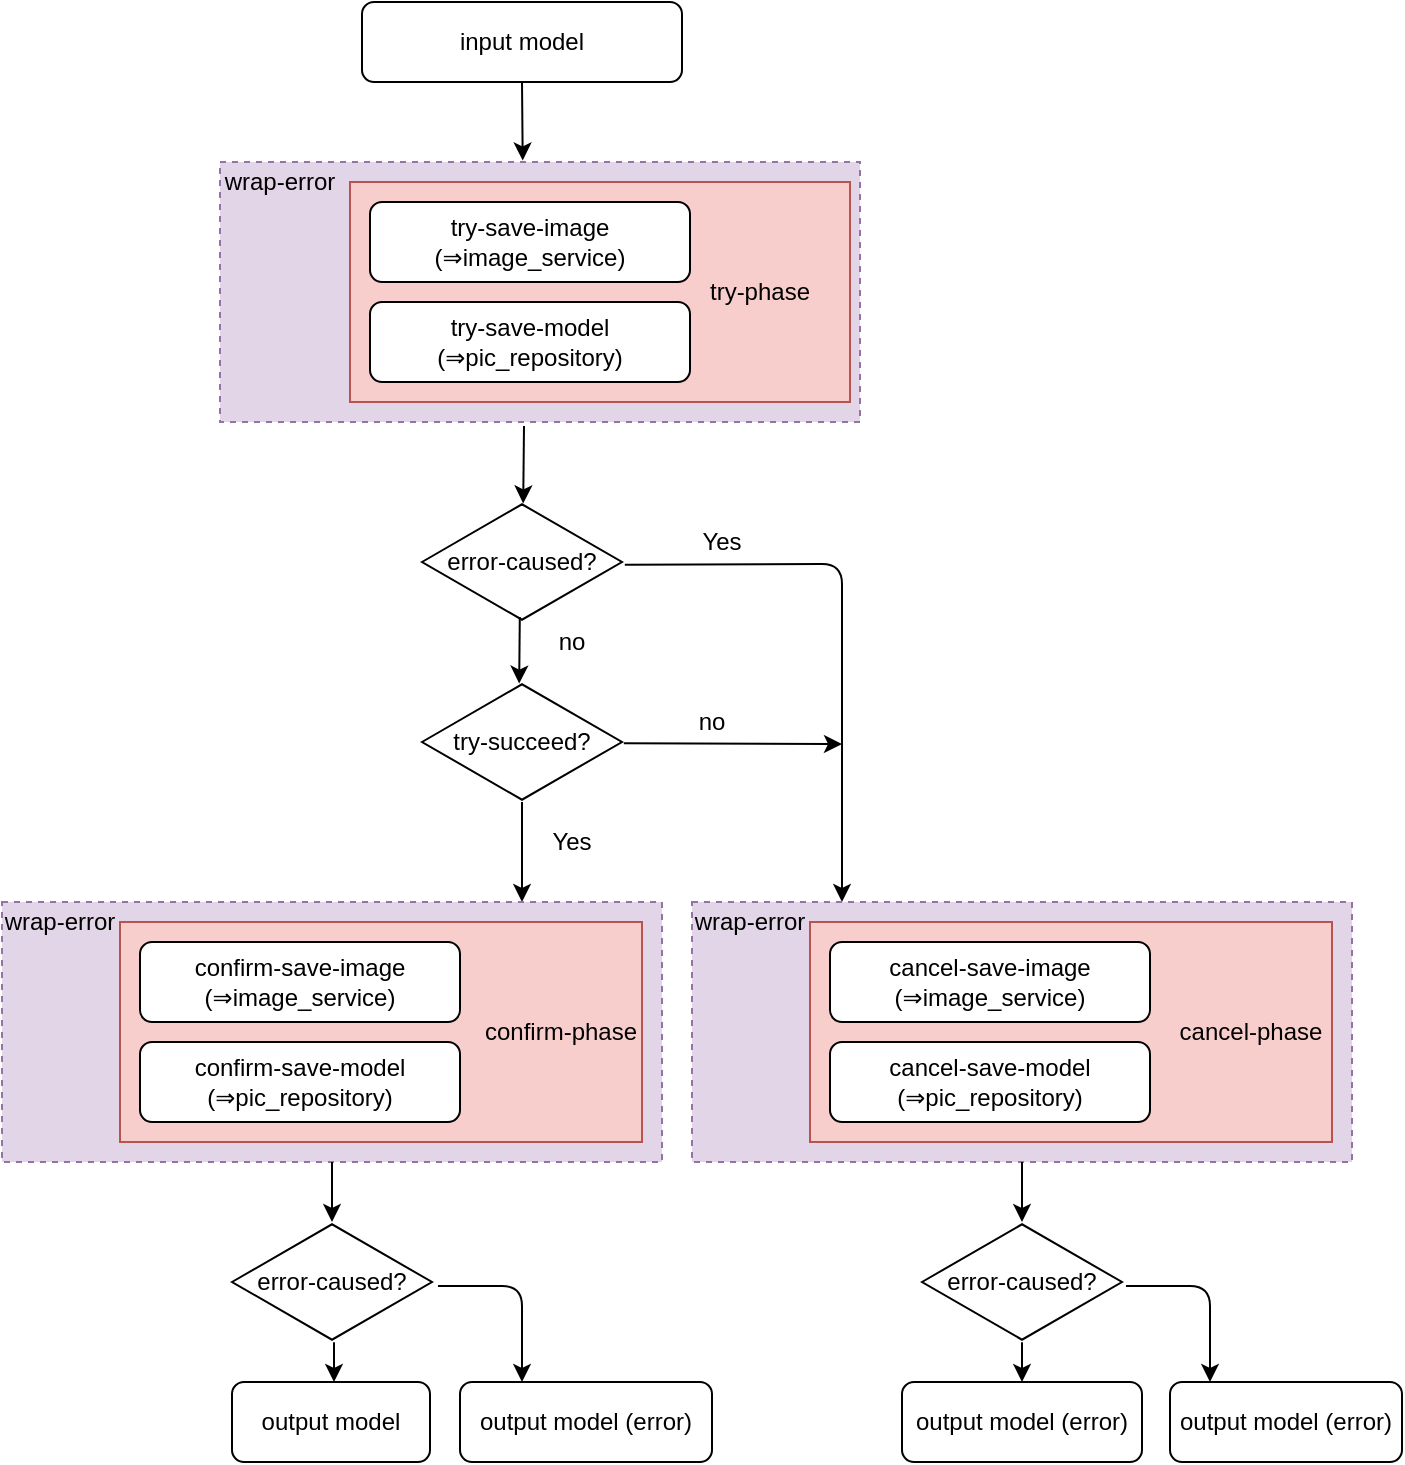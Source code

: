 <mxfile version="14.4.9" type="device"><diagram id="7NQnL7sS7l_mJMw28WaX" name="Page-1"><mxGraphModel dx="1731" dy="966" grid="1" gridSize="10" guides="1" tooltips="1" connect="1" arrows="1" fold="1" page="1" pageScale="1" pageWidth="827" pageHeight="1169" math="0" shadow="0"><root><mxCell id="0"/><mxCell id="1" parent="0"/><mxCell id="IzhW6gVKmusIhe0KZiZa-7" value="" style="rounded=0;whiteSpace=wrap;html=1;dashed=1;fillColor=#e1d5e7;strokeColor=#9673a6;" vertex="1" parent="1"><mxGeometry x="129" y="110" width="320" height="130" as="geometry"/></mxCell><mxCell id="IzhW6gVKmusIhe0KZiZa-5" value="" style="rounded=0;whiteSpace=wrap;html=1;fillColor=#f8cecc;strokeColor=#b85450;" vertex="1" parent="1"><mxGeometry x="194" y="120" width="250" height="110" as="geometry"/></mxCell><mxCell id="IzhW6gVKmusIhe0KZiZa-2" value="input model" style="rounded=1;whiteSpace=wrap;html=1;" vertex="1" parent="1"><mxGeometry x="200" y="30" width="160" height="40" as="geometry"/></mxCell><mxCell id="IzhW6gVKmusIhe0KZiZa-3" value="try-save-image&lt;br&gt;(⇒image_service)" style="rounded=1;whiteSpace=wrap;html=1;" vertex="1" parent="1"><mxGeometry x="204" y="130" width="160" height="40" as="geometry"/></mxCell><mxCell id="IzhW6gVKmusIhe0KZiZa-4" value="try-save-model&lt;br&gt;(⇒pic_repository)" style="rounded=1;whiteSpace=wrap;html=1;" vertex="1" parent="1"><mxGeometry x="204" y="180" width="160" height="40" as="geometry"/></mxCell><mxCell id="IzhW6gVKmusIhe0KZiZa-6" value="try-phase" style="text;html=1;strokeColor=none;fillColor=none;align=center;verticalAlign=middle;whiteSpace=wrap;rounded=0;" vertex="1" parent="1"><mxGeometry x="364" y="165" width="70" height="20" as="geometry"/></mxCell><mxCell id="IzhW6gVKmusIhe0KZiZa-8" value="wrap-error" style="text;html=1;strokeColor=none;fillColor=none;align=center;verticalAlign=middle;whiteSpace=wrap;rounded=0;dashed=1;" vertex="1" parent="1"><mxGeometry x="129" y="110" width="60" height="20" as="geometry"/></mxCell><mxCell id="IzhW6gVKmusIhe0KZiZa-9" value="error-caused?" style="html=1;whiteSpace=wrap;aspect=fixed;shape=isoRectangle;" vertex="1" parent="1"><mxGeometry x="230" y="280" width="100" height="60" as="geometry"/></mxCell><mxCell id="IzhW6gVKmusIhe0KZiZa-12" value="try-succeed?" style="html=1;whiteSpace=wrap;aspect=fixed;shape=isoRectangle;" vertex="1" parent="1"><mxGeometry x="230" y="370" width="100" height="60" as="geometry"/></mxCell><mxCell id="IzhW6gVKmusIhe0KZiZa-13" value="" style="endArrow=classic;html=1;entryX=0.486;entryY=0.013;entryDx=0;entryDy=0;entryPerimeter=0;exitX=0.489;exitY=0.958;exitDx=0;exitDy=0;exitPerimeter=0;" edge="1" parent="1" source="IzhW6gVKmusIhe0KZiZa-9" target="IzhW6gVKmusIhe0KZiZa-12"><mxGeometry width="50" height="50" relative="1" as="geometry"><mxPoint x="283" y="341" as="sourcePoint"/><mxPoint x="283" y="371" as="targetPoint"/></mxGeometry></mxCell><mxCell id="IzhW6gVKmusIhe0KZiZa-14" value="no" style="text;html=1;strokeColor=none;fillColor=none;align=center;verticalAlign=middle;whiteSpace=wrap;rounded=0;" vertex="1" parent="1"><mxGeometry x="280" y="340" width="50" height="20" as="geometry"/></mxCell><mxCell id="IzhW6gVKmusIhe0KZiZa-15" value="" style="endArrow=classic;html=1;entryX=0.506;entryY=0.012;entryDx=0;entryDy=0;entryPerimeter=0;" edge="1" parent="1" target="IzhW6gVKmusIhe0KZiZa-9"><mxGeometry width="50" height="50" relative="1" as="geometry"><mxPoint x="281" y="242" as="sourcePoint"/><mxPoint x="380" y="270" as="targetPoint"/></mxGeometry></mxCell><mxCell id="IzhW6gVKmusIhe0KZiZa-16" value="" style="endArrow=classic;html=1;exitX=0.5;exitY=1;exitDx=0;exitDy=0;entryX=0.473;entryY=-0.006;entryDx=0;entryDy=0;entryPerimeter=0;" edge="1" parent="1" source="IzhW6gVKmusIhe0KZiZa-2" target="IzhW6gVKmusIhe0KZiZa-7"><mxGeometry width="50" height="50" relative="1" as="geometry"><mxPoint x="330" y="320" as="sourcePoint"/><mxPoint x="281" y="101" as="targetPoint"/></mxGeometry></mxCell><mxCell id="IzhW6gVKmusIhe0KZiZa-17" value="" style="endArrow=classic;html=1;exitX=1.014;exitY=0.522;exitDx=0;exitDy=0;exitPerimeter=0;" edge="1" parent="1" source="IzhW6gVKmusIhe0KZiZa-9"><mxGeometry width="50" height="50" relative="1" as="geometry"><mxPoint x="220" y="480" as="sourcePoint"/><mxPoint x="440" y="480" as="targetPoint"/><Array as="points"><mxPoint x="440" y="311"/></Array></mxGeometry></mxCell><mxCell id="IzhW6gVKmusIhe0KZiZa-18" value="" style="endArrow=classic;html=1;exitX=1.009;exitY=0.51;exitDx=0;exitDy=0;exitPerimeter=0;" edge="1" parent="1" source="IzhW6gVKmusIhe0KZiZa-12"><mxGeometry width="50" height="50" relative="1" as="geometry"><mxPoint x="290" y="420" as="sourcePoint"/><mxPoint x="440" y="401" as="targetPoint"/></mxGeometry></mxCell><mxCell id="IzhW6gVKmusIhe0KZiZa-19" value="Yes" style="text;html=1;strokeColor=none;fillColor=none;align=center;verticalAlign=middle;whiteSpace=wrap;rounded=0;" vertex="1" parent="1"><mxGeometry x="360" y="290" width="40" height="20" as="geometry"/></mxCell><mxCell id="IzhW6gVKmusIhe0KZiZa-20" value="no" style="text;html=1;strokeColor=none;fillColor=none;align=center;verticalAlign=middle;whiteSpace=wrap;rounded=0;" vertex="1" parent="1"><mxGeometry x="350" y="380" width="50" height="20" as="geometry"/></mxCell><mxCell id="IzhW6gVKmusIhe0KZiZa-21" value="" style="endArrow=classic;html=1;" edge="1" parent="1"><mxGeometry width="50" height="50" relative="1" as="geometry"><mxPoint x="280" y="430" as="sourcePoint"/><mxPoint x="280" y="480" as="targetPoint"/></mxGeometry></mxCell><mxCell id="IzhW6gVKmusIhe0KZiZa-22" value="" style="rounded=0;whiteSpace=wrap;html=1;dashed=1;fillColor=#e1d5e7;strokeColor=#9673a6;" vertex="1" parent="1"><mxGeometry x="20" y="480" width="330" height="130" as="geometry"/></mxCell><mxCell id="IzhW6gVKmusIhe0KZiZa-23" value="" style="rounded=0;whiteSpace=wrap;html=1;fillColor=#f8cecc;strokeColor=#b85450;" vertex="1" parent="1"><mxGeometry x="79" y="490" width="261" height="110" as="geometry"/></mxCell><mxCell id="IzhW6gVKmusIhe0KZiZa-24" value="confirm-save-image&lt;br&gt;(⇒image_service)" style="rounded=1;whiteSpace=wrap;html=1;" vertex="1" parent="1"><mxGeometry x="89" y="500" width="160" height="40" as="geometry"/></mxCell><mxCell id="IzhW6gVKmusIhe0KZiZa-25" value="confirm-save-model&lt;br&gt;(⇒pic_repository)" style="rounded=1;whiteSpace=wrap;html=1;" vertex="1" parent="1"><mxGeometry x="89" y="550" width="160" height="40" as="geometry"/></mxCell><mxCell id="IzhW6gVKmusIhe0KZiZa-26" value="confirm-phase" style="text;html=1;strokeColor=none;fillColor=none;align=center;verticalAlign=middle;whiteSpace=wrap;rounded=0;" vertex="1" parent="1"><mxGeometry x="259" y="535" width="81" height="20" as="geometry"/></mxCell><mxCell id="IzhW6gVKmusIhe0KZiZa-27" value="wrap-error" style="text;html=1;strokeColor=none;fillColor=none;align=center;verticalAlign=middle;whiteSpace=wrap;rounded=0;dashed=1;" vertex="1" parent="1"><mxGeometry x="19" y="480" width="60" height="20" as="geometry"/></mxCell><mxCell id="IzhW6gVKmusIhe0KZiZa-28" value="" style="rounded=0;whiteSpace=wrap;html=1;dashed=1;fillColor=#e1d5e7;strokeColor=#9673a6;" vertex="1" parent="1"><mxGeometry x="365" y="480" width="330" height="130" as="geometry"/></mxCell><mxCell id="IzhW6gVKmusIhe0KZiZa-29" value="" style="rounded=0;whiteSpace=wrap;html=1;fillColor=#f8cecc;strokeColor=#b85450;" vertex="1" parent="1"><mxGeometry x="424" y="490" width="261" height="110" as="geometry"/></mxCell><mxCell id="IzhW6gVKmusIhe0KZiZa-30" value="cancel-save-image&lt;br&gt;(⇒image_service)" style="rounded=1;whiteSpace=wrap;html=1;" vertex="1" parent="1"><mxGeometry x="434" y="500" width="160" height="40" as="geometry"/></mxCell><mxCell id="IzhW6gVKmusIhe0KZiZa-31" value="cancel-save-model&lt;br&gt;(⇒pic_repository)" style="rounded=1;whiteSpace=wrap;html=1;" vertex="1" parent="1"><mxGeometry x="434" y="550" width="160" height="40" as="geometry"/></mxCell><mxCell id="IzhW6gVKmusIhe0KZiZa-32" value="cancel-phase" style="text;html=1;strokeColor=none;fillColor=none;align=center;verticalAlign=middle;whiteSpace=wrap;rounded=0;" vertex="1" parent="1"><mxGeometry x="604" y="535" width="81" height="20" as="geometry"/></mxCell><mxCell id="IzhW6gVKmusIhe0KZiZa-33" value="wrap-error" style="text;html=1;strokeColor=none;fillColor=none;align=center;verticalAlign=middle;whiteSpace=wrap;rounded=0;dashed=1;" vertex="1" parent="1"><mxGeometry x="364" y="480" width="60" height="20" as="geometry"/></mxCell><mxCell id="IzhW6gVKmusIhe0KZiZa-34" value="Yes" style="text;html=1;strokeColor=none;fillColor=none;align=center;verticalAlign=middle;whiteSpace=wrap;rounded=0;" vertex="1" parent="1"><mxGeometry x="285" y="440" width="40" height="20" as="geometry"/></mxCell><mxCell id="IzhW6gVKmusIhe0KZiZa-35" value="error-caused?" style="html=1;whiteSpace=wrap;aspect=fixed;shape=isoRectangle;" vertex="1" parent="1"><mxGeometry x="135" y="640" width="100" height="60" as="geometry"/></mxCell><mxCell id="IzhW6gVKmusIhe0KZiZa-36" value="error-caused?" style="html=1;whiteSpace=wrap;aspect=fixed;shape=isoRectangle;" vertex="1" parent="1"><mxGeometry x="480" y="640" width="100" height="60" as="geometry"/></mxCell><mxCell id="IzhW6gVKmusIhe0KZiZa-37" value="" style="endArrow=classic;html=1;exitX=0.5;exitY=1;exitDx=0;exitDy=0;" edge="1" parent="1" source="IzhW6gVKmusIhe0KZiZa-22" target="IzhW6gVKmusIhe0KZiZa-35"><mxGeometry width="50" height="50" relative="1" as="geometry"><mxPoint x="360" y="680" as="sourcePoint"/><mxPoint x="410" y="630" as="targetPoint"/></mxGeometry></mxCell><mxCell id="IzhW6gVKmusIhe0KZiZa-38" value="" style="endArrow=classic;html=1;exitX=0.5;exitY=1;exitDx=0;exitDy=0;" edge="1" parent="1" source="IzhW6gVKmusIhe0KZiZa-28" target="IzhW6gVKmusIhe0KZiZa-36"><mxGeometry width="50" height="50" relative="1" as="geometry"><mxPoint x="360" y="680" as="sourcePoint"/><mxPoint x="410" y="630" as="targetPoint"/></mxGeometry></mxCell><mxCell id="IzhW6gVKmusIhe0KZiZa-39" value="" style="endArrow=classic;html=1;" edge="1" parent="1"><mxGeometry width="50" height="50" relative="1" as="geometry"><mxPoint x="238" y="672" as="sourcePoint"/><mxPoint x="280" y="720" as="targetPoint"/><Array as="points"><mxPoint x="280" y="672"/></Array></mxGeometry></mxCell><mxCell id="IzhW6gVKmusIhe0KZiZa-40" value="" style="endArrow=classic;html=1;exitX=0.51;exitY=1.002;exitDx=0;exitDy=0;exitPerimeter=0;" edge="1" parent="1" source="IzhW6gVKmusIhe0KZiZa-35"><mxGeometry width="50" height="50" relative="1" as="geometry"><mxPoint x="310" y="730" as="sourcePoint"/><mxPoint x="186" y="720" as="targetPoint"/></mxGeometry></mxCell><mxCell id="IzhW6gVKmusIhe0KZiZa-41" value="output model" style="rounded=1;whiteSpace=wrap;html=1;" vertex="1" parent="1"><mxGeometry x="135" y="720" width="99" height="40" as="geometry"/></mxCell><mxCell id="IzhW6gVKmusIhe0KZiZa-42" value="output model (error)" style="rounded=1;whiteSpace=wrap;html=1;" vertex="1" parent="1"><mxGeometry x="249" y="720" width="126" height="40" as="geometry"/></mxCell><mxCell id="IzhW6gVKmusIhe0KZiZa-43" value="output model (error)" style="rounded=1;whiteSpace=wrap;html=1;" vertex="1" parent="1"><mxGeometry x="470" y="720" width="120" height="40" as="geometry"/></mxCell><mxCell id="IzhW6gVKmusIhe0KZiZa-44" value="output model (error)" style="rounded=1;whiteSpace=wrap;html=1;" vertex="1" parent="1"><mxGeometry x="604" y="720" width="116" height="40" as="geometry"/></mxCell><mxCell id="IzhW6gVKmusIhe0KZiZa-45" value="" style="endArrow=classic;html=1;" edge="1" parent="1"><mxGeometry width="50" height="50" relative="1" as="geometry"><mxPoint x="582" y="672" as="sourcePoint"/><mxPoint x="624" y="720" as="targetPoint"/><Array as="points"><mxPoint x="624" y="672"/></Array></mxGeometry></mxCell><mxCell id="IzhW6gVKmusIhe0KZiZa-46" value="" style="endArrow=classic;html=1;exitX=0.51;exitY=1.002;exitDx=0;exitDy=0;exitPerimeter=0;" edge="1" parent="1"><mxGeometry width="50" height="50" relative="1" as="geometry"><mxPoint x="530" y="700.12" as="sourcePoint"/><mxPoint x="530" y="720" as="targetPoint"/></mxGeometry></mxCell></root></mxGraphModel></diagram></mxfile>